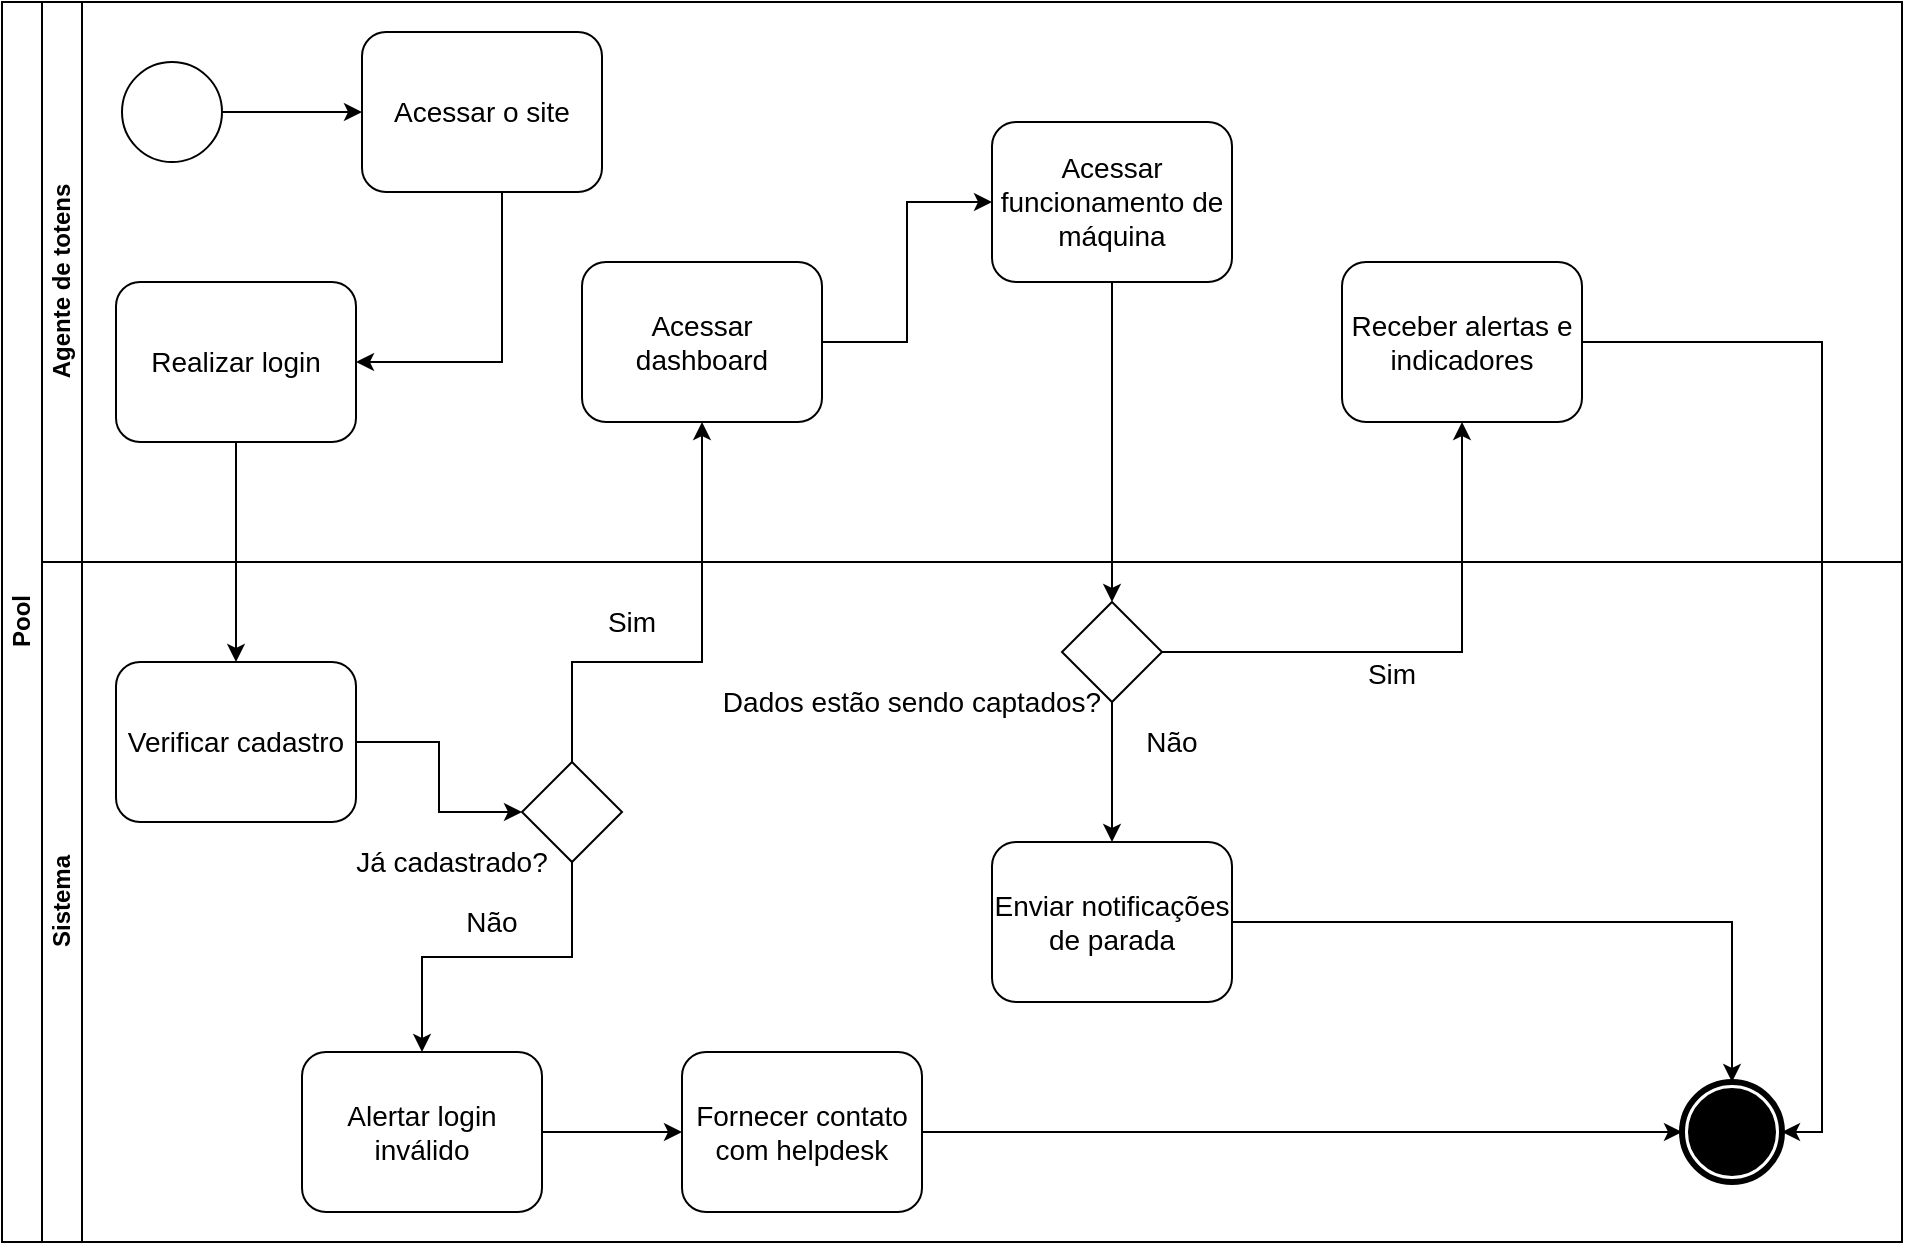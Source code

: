 <mxfile version="14.5.1" type="device"><diagram id="3g3Y1zhgZNP9HLpKBH8-" name="Página-1"><mxGraphModel dx="2647" dy="1992" grid="1" gridSize="10" guides="1" tooltips="1" connect="1" arrows="1" fold="1" page="1" pageScale="1" pageWidth="827" pageHeight="1169" math="0" shadow="0"><root><mxCell id="0"/><mxCell id="1" parent="0"/><mxCell id="ryFYhsFhsOyPdPNTVW1o-1" value="Pool" style="swimlane;html=1;childLayout=stackLayout;resizeParent=1;resizeParentMax=0;horizontal=0;startSize=20;horizontalStack=0;" parent="1" vertex="1"><mxGeometry x="-530" y="-980" width="950" height="620" as="geometry"/></mxCell><mxCell id="ryFYhsFhsOyPdPNTVW1o-2" value="Agente de totens" style="swimlane;html=1;startSize=20;horizontal=0;" parent="ryFYhsFhsOyPdPNTVW1o-1" vertex="1"><mxGeometry x="20" width="930" height="280" as="geometry"/></mxCell><mxCell id="ryFYhsFhsOyPdPNTVW1o-8" style="edgeStyle=orthogonalEdgeStyle;rounded=0;orthogonalLoop=1;jettySize=auto;html=1;" parent="ryFYhsFhsOyPdPNTVW1o-2" source="ryFYhsFhsOyPdPNTVW1o-5" target="ryFYhsFhsOyPdPNTVW1o-7" edge="1"><mxGeometry relative="1" as="geometry"/></mxCell><mxCell id="ryFYhsFhsOyPdPNTVW1o-5" value="" style="shape=mxgraph.bpmn.shape;html=1;verticalLabelPosition=bottom;labelBackgroundColor=#ffffff;verticalAlign=top;align=center;perimeter=ellipsePerimeter;outlineConnect=0;outline=standard;symbol=general;" parent="ryFYhsFhsOyPdPNTVW1o-2" vertex="1"><mxGeometry x="40" y="30" width="50" height="50" as="geometry"/></mxCell><mxCell id="ryFYhsFhsOyPdPNTVW1o-10" style="edgeStyle=orthogonalEdgeStyle;rounded=0;orthogonalLoop=1;jettySize=auto;html=1;" parent="ryFYhsFhsOyPdPNTVW1o-2" source="ryFYhsFhsOyPdPNTVW1o-7" target="ryFYhsFhsOyPdPNTVW1o-9" edge="1"><mxGeometry relative="1" as="geometry"><Array as="points"><mxPoint x="230" y="180"/></Array></mxGeometry></mxCell><mxCell id="ryFYhsFhsOyPdPNTVW1o-7" value="&lt;font style=&quot;font-size: 14px&quot;&gt;Acessar o site&lt;/font&gt;" style="shape=ext;rounded=1;html=1;whiteSpace=wrap;" parent="ryFYhsFhsOyPdPNTVW1o-2" vertex="1"><mxGeometry x="160" y="15" width="120" height="80" as="geometry"/></mxCell><mxCell id="ryFYhsFhsOyPdPNTVW1o-9" value="&lt;font style=&quot;font-size: 14px&quot;&gt;Realizar login&lt;/font&gt;" style="shape=ext;rounded=1;html=1;whiteSpace=wrap;" parent="ryFYhsFhsOyPdPNTVW1o-2" vertex="1"><mxGeometry x="37" y="140" width="120" height="80" as="geometry"/></mxCell><mxCell id="ryFYhsFhsOyPdPNTVW1o-27" style="edgeStyle=orthogonalEdgeStyle;rounded=0;orthogonalLoop=1;jettySize=auto;html=1;entryX=0;entryY=0.5;entryDx=0;entryDy=0;" parent="ryFYhsFhsOyPdPNTVW1o-2" source="ryFYhsFhsOyPdPNTVW1o-19" target="ryFYhsFhsOyPdPNTVW1o-26" edge="1"><mxGeometry relative="1" as="geometry"/></mxCell><mxCell id="ryFYhsFhsOyPdPNTVW1o-19" value="&lt;font style=&quot;font-size: 14px&quot;&gt;Acessar dashboard&lt;/font&gt;" style="shape=ext;rounded=1;html=1;whiteSpace=wrap;" parent="ryFYhsFhsOyPdPNTVW1o-2" vertex="1"><mxGeometry x="270" y="130" width="120" height="80" as="geometry"/></mxCell><mxCell id="ryFYhsFhsOyPdPNTVW1o-26" value="&lt;font style=&quot;font-size: 14px&quot;&gt;Acessar funcionamento de máquina&lt;/font&gt;" style="shape=ext;rounded=1;html=1;whiteSpace=wrap;" parent="ryFYhsFhsOyPdPNTVW1o-2" vertex="1"><mxGeometry x="475" y="60" width="120" height="80" as="geometry"/></mxCell><mxCell id="ryFYhsFhsOyPdPNTVW1o-28" value="&lt;font style=&quot;font-size: 14px&quot;&gt;Receber alertas e indicadores&lt;/font&gt;" style="shape=ext;rounded=1;html=1;whiteSpace=wrap;" parent="ryFYhsFhsOyPdPNTVW1o-2" vertex="1"><mxGeometry x="650" y="130" width="120" height="80" as="geometry"/></mxCell><mxCell id="ryFYhsFhsOyPdPNTVW1o-13" style="edgeStyle=orthogonalEdgeStyle;rounded=0;orthogonalLoop=1;jettySize=auto;html=1;entryX=0.5;entryY=0;entryDx=0;entryDy=0;" parent="ryFYhsFhsOyPdPNTVW1o-1" source="ryFYhsFhsOyPdPNTVW1o-9" target="ryFYhsFhsOyPdPNTVW1o-14" edge="1"><mxGeometry relative="1" as="geometry"><mxPoint x="230" y="180" as="targetPoint"/></mxGeometry></mxCell><mxCell id="ryFYhsFhsOyPdPNTVW1o-20" style="edgeStyle=orthogonalEdgeStyle;rounded=0;orthogonalLoop=1;jettySize=auto;html=1;entryX=0.5;entryY=1;entryDx=0;entryDy=0;" parent="ryFYhsFhsOyPdPNTVW1o-1" source="ryFYhsFhsOyPdPNTVW1o-15" target="ryFYhsFhsOyPdPNTVW1o-19" edge="1"><mxGeometry relative="1" as="geometry"><Array as="points"><mxPoint x="285" y="330"/><mxPoint x="350" y="330"/></Array></mxGeometry></mxCell><mxCell id="ryFYhsFhsOyPdPNTVW1o-31" style="edgeStyle=orthogonalEdgeStyle;rounded=0;orthogonalLoop=1;jettySize=auto;html=1;entryX=0.5;entryY=0;entryDx=0;entryDy=0;" parent="ryFYhsFhsOyPdPNTVW1o-1" source="ryFYhsFhsOyPdPNTVW1o-26" target="ryFYhsFhsOyPdPNTVW1o-30" edge="1"><mxGeometry relative="1" as="geometry"/></mxCell><mxCell id="ryFYhsFhsOyPdPNTVW1o-38" style="edgeStyle=orthogonalEdgeStyle;rounded=0;orthogonalLoop=1;jettySize=auto;html=1;entryX=0.5;entryY=1;entryDx=0;entryDy=0;" parent="ryFYhsFhsOyPdPNTVW1o-1" source="ryFYhsFhsOyPdPNTVW1o-30" target="ryFYhsFhsOyPdPNTVW1o-28" edge="1"><mxGeometry relative="1" as="geometry"/></mxCell><mxCell id="ryFYhsFhsOyPdPNTVW1o-45" style="edgeStyle=orthogonalEdgeStyle;rounded=0;orthogonalLoop=1;jettySize=auto;html=1;" parent="ryFYhsFhsOyPdPNTVW1o-1" source="ryFYhsFhsOyPdPNTVW1o-28" target="ryFYhsFhsOyPdPNTVW1o-6" edge="1"><mxGeometry relative="1" as="geometry"><Array as="points"><mxPoint x="910" y="170"/><mxPoint x="910" y="565"/></Array></mxGeometry></mxCell><mxCell id="ryFYhsFhsOyPdPNTVW1o-3" value="Sistema" style="swimlane;html=1;startSize=20;horizontal=0;" parent="ryFYhsFhsOyPdPNTVW1o-1" vertex="1"><mxGeometry x="20" y="280" width="930" height="340" as="geometry"/></mxCell><mxCell id="ryFYhsFhsOyPdPNTVW1o-6" value="" style="shape=mxgraph.bpmn.shape;html=1;verticalLabelPosition=bottom;labelBackgroundColor=#ffffff;verticalAlign=top;align=center;perimeter=ellipsePerimeter;outlineConnect=0;outline=end;symbol=terminate;" parent="ryFYhsFhsOyPdPNTVW1o-3" vertex="1"><mxGeometry x="820" y="260" width="50" height="50" as="geometry"/></mxCell><mxCell id="ryFYhsFhsOyPdPNTVW1o-18" style="edgeStyle=orthogonalEdgeStyle;rounded=0;orthogonalLoop=1;jettySize=auto;html=1;entryX=0;entryY=0.5;entryDx=0;entryDy=0;" parent="ryFYhsFhsOyPdPNTVW1o-3" source="ryFYhsFhsOyPdPNTVW1o-14" target="ryFYhsFhsOyPdPNTVW1o-15" edge="1"><mxGeometry relative="1" as="geometry"/></mxCell><mxCell id="ryFYhsFhsOyPdPNTVW1o-14" value="&lt;font style=&quot;font-size: 14px&quot;&gt;Verificar cadastro&lt;/font&gt;" style="shape=ext;rounded=1;html=1;whiteSpace=wrap;" parent="ryFYhsFhsOyPdPNTVW1o-3" vertex="1"><mxGeometry x="37" y="50" width="120" height="80" as="geometry"/></mxCell><mxCell id="ryFYhsFhsOyPdPNTVW1o-23" style="edgeStyle=orthogonalEdgeStyle;rounded=0;orthogonalLoop=1;jettySize=auto;html=1;entryX=0.5;entryY=0;entryDx=0;entryDy=0;" parent="ryFYhsFhsOyPdPNTVW1o-3" source="ryFYhsFhsOyPdPNTVW1o-15" target="ryFYhsFhsOyPdPNTVW1o-22" edge="1"><mxGeometry relative="1" as="geometry"/></mxCell><mxCell id="ryFYhsFhsOyPdPNTVW1o-15" value="" style="rhombus;whiteSpace=wrap;html=1;" parent="ryFYhsFhsOyPdPNTVW1o-3" vertex="1"><mxGeometry x="240" y="100" width="50" height="50" as="geometry"/></mxCell><mxCell id="ryFYhsFhsOyPdPNTVW1o-16" value="&lt;font style=&quot;font-size: 14px&quot;&gt;Já cadastrado?&lt;/font&gt;" style="text;html=1;strokeColor=none;fillColor=none;align=center;verticalAlign=middle;whiteSpace=wrap;rounded=0;" parent="ryFYhsFhsOyPdPNTVW1o-3" vertex="1"><mxGeometry x="120" y="140" width="170" height="20" as="geometry"/></mxCell><mxCell id="ryFYhsFhsOyPdPNTVW1o-21" value="&lt;font style=&quot;font-size: 14px&quot;&gt;Sim&lt;/font&gt;" style="text;html=1;strokeColor=none;fillColor=none;align=center;verticalAlign=middle;whiteSpace=wrap;rounded=0;" parent="ryFYhsFhsOyPdPNTVW1o-3" vertex="1"><mxGeometry x="260" y="20" width="70" height="20" as="geometry"/></mxCell><mxCell id="Sl09xEAtf5vzi4VjwH94-2" style="edgeStyle=orthogonalEdgeStyle;rounded=0;orthogonalLoop=1;jettySize=auto;html=1;entryX=0;entryY=0.5;entryDx=0;entryDy=0;" edge="1" parent="ryFYhsFhsOyPdPNTVW1o-3" source="ryFYhsFhsOyPdPNTVW1o-22" target="Sl09xEAtf5vzi4VjwH94-1"><mxGeometry relative="1" as="geometry"/></mxCell><mxCell id="ryFYhsFhsOyPdPNTVW1o-22" value="&lt;font style=&quot;font-size: 14px&quot;&gt;Alertar login inválido&lt;/font&gt;" style="shape=ext;rounded=1;html=1;whiteSpace=wrap;" parent="ryFYhsFhsOyPdPNTVW1o-3" vertex="1"><mxGeometry x="130" y="245" width="120" height="80" as="geometry"/></mxCell><mxCell id="ryFYhsFhsOyPdPNTVW1o-24" value="&lt;font style=&quot;font-size: 14px&quot;&gt;Não&lt;/font&gt;" style="text;html=1;strokeColor=none;fillColor=none;align=center;verticalAlign=middle;whiteSpace=wrap;rounded=0;" parent="ryFYhsFhsOyPdPNTVW1o-3" vertex="1"><mxGeometry x="190" y="170" width="70" height="20" as="geometry"/></mxCell><mxCell id="ryFYhsFhsOyPdPNTVW1o-41" style="edgeStyle=orthogonalEdgeStyle;rounded=0;orthogonalLoop=1;jettySize=auto;html=1;" parent="ryFYhsFhsOyPdPNTVW1o-3" source="ryFYhsFhsOyPdPNTVW1o-30" target="ryFYhsFhsOyPdPNTVW1o-40" edge="1"><mxGeometry relative="1" as="geometry"/></mxCell><mxCell id="ryFYhsFhsOyPdPNTVW1o-30" value="" style="rhombus;whiteSpace=wrap;html=1;" parent="ryFYhsFhsOyPdPNTVW1o-3" vertex="1"><mxGeometry x="510" y="20" width="50" height="50" as="geometry"/></mxCell><mxCell id="ryFYhsFhsOyPdPNTVW1o-32" value="&lt;span style=&quot;font-size: 14px&quot;&gt;Dados estão sendo captados?&lt;/span&gt;" style="text;html=1;strokeColor=none;fillColor=none;align=center;verticalAlign=middle;whiteSpace=wrap;rounded=0;" parent="ryFYhsFhsOyPdPNTVW1o-3" vertex="1"><mxGeometry x="330" y="60" width="210" height="20" as="geometry"/></mxCell><mxCell id="ryFYhsFhsOyPdPNTVW1o-39" value="&lt;font style=&quot;font-size: 14px&quot;&gt;Sim&lt;/font&gt;" style="text;html=1;strokeColor=none;fillColor=none;align=center;verticalAlign=middle;whiteSpace=wrap;rounded=0;" parent="ryFYhsFhsOyPdPNTVW1o-3" vertex="1"><mxGeometry x="640" y="46" width="70" height="20" as="geometry"/></mxCell><mxCell id="ryFYhsFhsOyPdPNTVW1o-44" style="edgeStyle=orthogonalEdgeStyle;rounded=0;orthogonalLoop=1;jettySize=auto;html=1;" parent="ryFYhsFhsOyPdPNTVW1o-3" source="ryFYhsFhsOyPdPNTVW1o-40" target="ryFYhsFhsOyPdPNTVW1o-6" edge="1"><mxGeometry relative="1" as="geometry"/></mxCell><mxCell id="ryFYhsFhsOyPdPNTVW1o-40" value="&lt;font style=&quot;font-size: 14px&quot;&gt;Enviar notificações de parada&lt;/font&gt;" style="shape=ext;rounded=1;html=1;whiteSpace=wrap;" parent="ryFYhsFhsOyPdPNTVW1o-3" vertex="1"><mxGeometry x="475" y="140" width="120" height="80" as="geometry"/></mxCell><mxCell id="ryFYhsFhsOyPdPNTVW1o-42" value="&lt;font style=&quot;font-size: 14px&quot;&gt;Não&lt;/font&gt;" style="text;html=1;strokeColor=none;fillColor=none;align=center;verticalAlign=middle;whiteSpace=wrap;rounded=0;" parent="ryFYhsFhsOyPdPNTVW1o-3" vertex="1"><mxGeometry x="530" y="80" width="70" height="20" as="geometry"/></mxCell><mxCell id="Sl09xEAtf5vzi4VjwH94-3" style="edgeStyle=orthogonalEdgeStyle;rounded=0;orthogonalLoop=1;jettySize=auto;html=1;entryX=0;entryY=0.5;entryDx=0;entryDy=0;" edge="1" parent="ryFYhsFhsOyPdPNTVW1o-3" source="Sl09xEAtf5vzi4VjwH94-1" target="ryFYhsFhsOyPdPNTVW1o-6"><mxGeometry relative="1" as="geometry"/></mxCell><mxCell id="Sl09xEAtf5vzi4VjwH94-1" value="&lt;font style=&quot;font-size: 14px&quot;&gt;Fornecer contato com helpdesk&lt;/font&gt;" style="shape=ext;rounded=1;html=1;whiteSpace=wrap;" vertex="1" parent="ryFYhsFhsOyPdPNTVW1o-3"><mxGeometry x="320" y="245" width="120" height="80" as="geometry"/></mxCell></root></mxGraphModel></diagram></mxfile>
